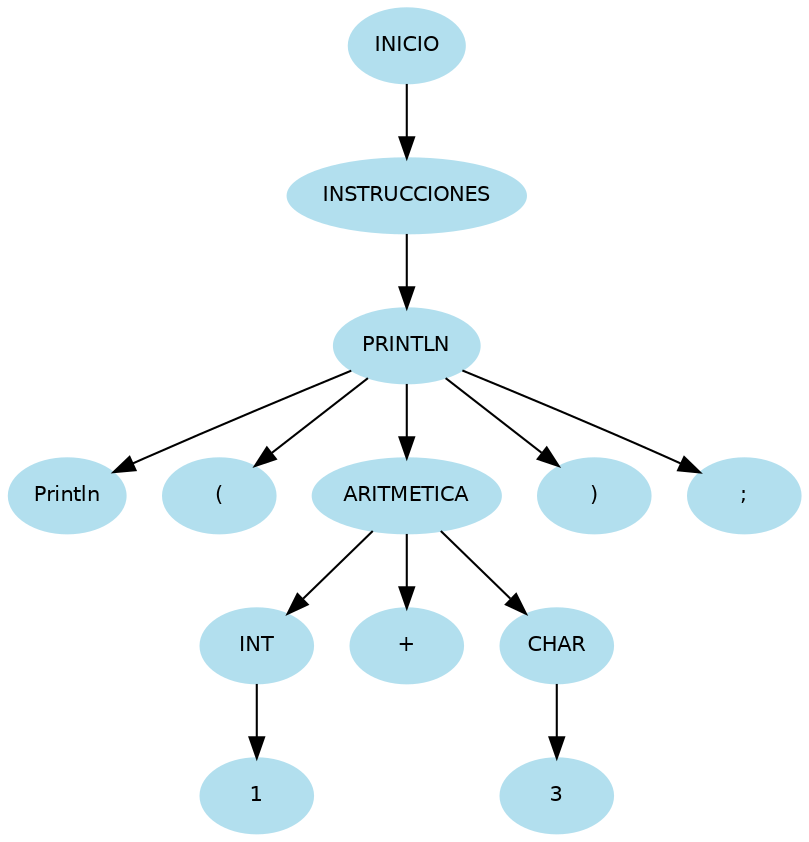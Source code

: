 digraph arbolAST{
node [shape=oval, style=filled, color=lightblue2, fontname=Helvetica, fontsize=10];
edge [fontname=Helvetica, fontsize=10];
n0[label="INICIO"];
n1[label="INSTRUCCIONES"];
n0 -> n1;
n2[label="PRINTLN"];
n1 -> n2;
n3[label="Println"];
n2 -> n3;
n4[label="("];
n2 -> n4;
n5[label="ARITMETICA"];
n2 -> n5;
n6[label="INT"];
n5 -> n6;
n7[label="1"];
n6 -> n7;
n8[label="+"];
n5 -> n8;
n9[label="CHAR"];
n5 -> n9;
n10[label="3"];
n9 -> n10;
n11[label=")"];
n2 -> n11;
n12[label=";"];
n2 -> n12;
}